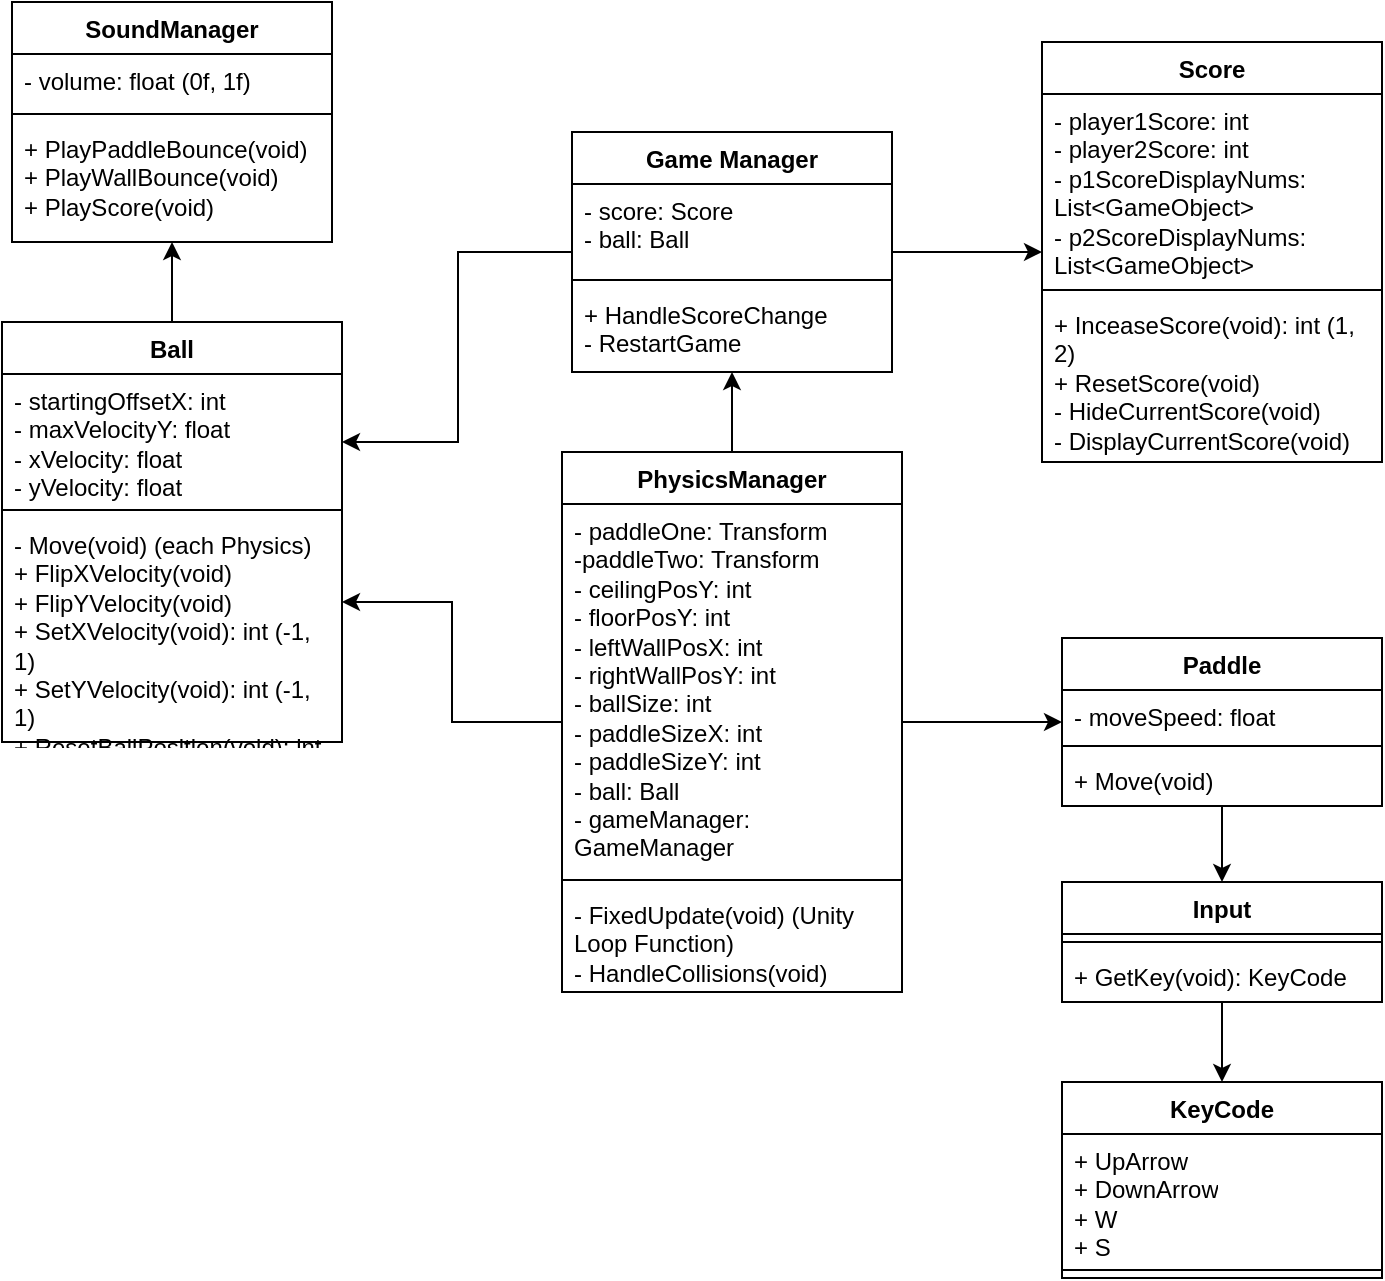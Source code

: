 <mxfile version="23.1.5" type="device">
  <diagram name="Page-1" id="hOQSt2M8NXj7ab4ly8Tu">
    <mxGraphModel dx="2074" dy="734" grid="1" gridSize="10" guides="1" tooltips="1" connect="1" arrows="1" fold="1" page="1" pageScale="1" pageWidth="850" pageHeight="1100" math="0" shadow="0">
      <root>
        <mxCell id="0" />
        <mxCell id="1" parent="0" />
        <mxCell id="CWXw3qoEPfl9kFRMAjqj-16" style="edgeStyle=orthogonalEdgeStyle;rounded=0;orthogonalLoop=1;jettySize=auto;html=1;startArrow=classic;startFill=1;endArrow=none;endFill=0;" parent="1" source="CWXw3qoEPfl9kFRMAjqj-8" target="CWXw3qoEPfl9kFRMAjqj-17" edge="1">
          <mxGeometry relative="1" as="geometry">
            <mxPoint x="150" y="300" as="targetPoint" />
          </mxGeometry>
        </mxCell>
        <mxCell id="JSUQE9OYRCIfizvlQPL--5" style="edgeStyle=orthogonalEdgeStyle;rounded=0;orthogonalLoop=1;jettySize=auto;html=1;" edge="1" parent="1" source="CWXw3qoEPfl9kFRMAjqj-8" target="JSUQE9OYRCIfizvlQPL--1">
          <mxGeometry relative="1" as="geometry" />
        </mxCell>
        <mxCell id="CWXw3qoEPfl9kFRMAjqj-8" value="Input" style="swimlane;fontStyle=1;align=center;verticalAlign=top;childLayout=stackLayout;horizontal=1;startSize=26;horizontalStack=0;resizeParent=1;resizeParentMax=0;resizeLast=0;collapsible=1;marginBottom=0;whiteSpace=wrap;html=1;" parent="1" vertex="1">
          <mxGeometry x="600" y="620" width="160" height="60" as="geometry" />
        </mxCell>
        <mxCell id="CWXw3qoEPfl9kFRMAjqj-10" value="" style="line;strokeWidth=1;fillColor=none;align=left;verticalAlign=middle;spacingTop=-1;spacingLeft=3;spacingRight=3;rotatable=0;labelPosition=right;points=[];portConstraint=eastwest;strokeColor=inherit;" parent="CWXw3qoEPfl9kFRMAjqj-8" vertex="1">
          <mxGeometry y="26" width="160" height="8" as="geometry" />
        </mxCell>
        <mxCell id="CWXw3qoEPfl9kFRMAjqj-11" value="+ GetKey(void): KeyCode" style="text;strokeColor=none;fillColor=none;align=left;verticalAlign=top;spacingLeft=4;spacingRight=4;overflow=hidden;rotatable=0;points=[[0,0.5],[1,0.5]];portConstraint=eastwest;whiteSpace=wrap;html=1;" parent="CWXw3qoEPfl9kFRMAjqj-8" vertex="1">
          <mxGeometry y="34" width="160" height="26" as="geometry" />
        </mxCell>
        <mxCell id="CWXw3qoEPfl9kFRMAjqj-17" value="Paddle" style="swimlane;fontStyle=1;align=center;verticalAlign=top;childLayout=stackLayout;horizontal=1;startSize=26;horizontalStack=0;resizeParent=1;resizeParentMax=0;resizeLast=0;collapsible=1;marginBottom=0;whiteSpace=wrap;html=1;" parent="1" vertex="1">
          <mxGeometry x="600" y="498" width="160" height="84" as="geometry" />
        </mxCell>
        <mxCell id="CWXw3qoEPfl9kFRMAjqj-18" value="- moveSpeed: float" style="text;strokeColor=none;fillColor=none;align=left;verticalAlign=top;spacingLeft=4;spacingRight=4;overflow=hidden;rotatable=0;points=[[0,0.5],[1,0.5]];portConstraint=eastwest;whiteSpace=wrap;html=1;" parent="CWXw3qoEPfl9kFRMAjqj-17" vertex="1">
          <mxGeometry y="26" width="160" height="24" as="geometry" />
        </mxCell>
        <mxCell id="CWXw3qoEPfl9kFRMAjqj-19" value="" style="line;strokeWidth=1;fillColor=none;align=left;verticalAlign=middle;spacingTop=-1;spacingLeft=3;spacingRight=3;rotatable=0;labelPosition=right;points=[];portConstraint=eastwest;strokeColor=inherit;" parent="CWXw3qoEPfl9kFRMAjqj-17" vertex="1">
          <mxGeometry y="50" width="160" height="8" as="geometry" />
        </mxCell>
        <mxCell id="CWXw3qoEPfl9kFRMAjqj-20" value="&lt;div&gt;+ Move(void)&lt;br&gt;&lt;/div&gt;" style="text;strokeColor=none;fillColor=none;align=left;verticalAlign=top;spacingLeft=4;spacingRight=4;overflow=hidden;rotatable=0;points=[[0,0.5],[1,0.5]];portConstraint=eastwest;whiteSpace=wrap;html=1;" parent="CWXw3qoEPfl9kFRMAjqj-17" vertex="1">
          <mxGeometry y="58" width="160" height="26" as="geometry" />
        </mxCell>
        <mxCell id="JSUQE9OYRCIfizvlQPL--13" style="edgeStyle=orthogonalEdgeStyle;rounded=0;orthogonalLoop=1;jettySize=auto;html=1;" edge="1" parent="1" source="CWXw3qoEPfl9kFRMAjqj-21" target="JSUQE9OYRCIfizvlQPL--9">
          <mxGeometry relative="1" as="geometry" />
        </mxCell>
        <mxCell id="CWXw3qoEPfl9kFRMAjqj-21" value="Ball" style="swimlane;fontStyle=1;align=center;verticalAlign=top;childLayout=stackLayout;horizontal=1;startSize=26;horizontalStack=0;resizeParent=1;resizeParentMax=0;resizeLast=0;collapsible=1;marginBottom=0;whiteSpace=wrap;html=1;" parent="1" vertex="1">
          <mxGeometry x="70" y="340" width="170" height="210" as="geometry" />
        </mxCell>
        <mxCell id="CWXw3qoEPfl9kFRMAjqj-22" value="&lt;div&gt;- startingOffsetX: int&lt;/div&gt;&lt;div&gt;- maxVelocityY: float&lt;/div&gt;&lt;div&gt;- xVelocity: float&lt;/div&gt;&lt;div&gt;- yVelocity: float&lt;br&gt;&lt;/div&gt;" style="text;strokeColor=none;fillColor=none;align=left;verticalAlign=top;spacingLeft=4;spacingRight=4;overflow=hidden;rotatable=0;points=[[0,0.5],[1,0.5]];portConstraint=eastwest;whiteSpace=wrap;html=1;" parent="CWXw3qoEPfl9kFRMAjqj-21" vertex="1">
          <mxGeometry y="26" width="170" height="64" as="geometry" />
        </mxCell>
        <mxCell id="CWXw3qoEPfl9kFRMAjqj-23" value="" style="line;strokeWidth=1;fillColor=none;align=left;verticalAlign=middle;spacingTop=-1;spacingLeft=3;spacingRight=3;rotatable=0;labelPosition=right;points=[];portConstraint=eastwest;strokeColor=inherit;" parent="CWXw3qoEPfl9kFRMAjqj-21" vertex="1">
          <mxGeometry y="90" width="170" height="8" as="geometry" />
        </mxCell>
        <mxCell id="CWXw3qoEPfl9kFRMAjqj-24" value="&lt;div&gt;- Move(void) (each Physics)&lt;br&gt;&lt;/div&gt;&lt;div&gt;+ FlipXVelocity(void)&lt;/div&gt;&lt;div&gt;+ FlipYVelocity(void)&lt;/div&gt;&lt;div&gt;+ SetXVelocity(void): int (-1, 1)&lt;/div&gt;&lt;div&gt;+ SetYVelocity(void): int (-1, 1)&lt;br&gt;&lt;/div&gt;&lt;div&gt;+ ResetBallPosition(void): int (1, 2)&lt;br&gt;&lt;/div&gt;" style="text;strokeColor=none;fillColor=none;align=left;verticalAlign=top;spacingLeft=4;spacingRight=4;overflow=hidden;rotatable=0;points=[[0,0.5],[1,0.5]];portConstraint=eastwest;whiteSpace=wrap;html=1;" parent="CWXw3qoEPfl9kFRMAjqj-21" vertex="1">
          <mxGeometry y="98" width="170" height="112" as="geometry" />
        </mxCell>
        <mxCell id="CWXw3qoEPfl9kFRMAjqj-31" value="&lt;div&gt;Score&lt;/div&gt;" style="swimlane;fontStyle=1;align=center;verticalAlign=top;childLayout=stackLayout;horizontal=1;startSize=26;horizontalStack=0;resizeParent=1;resizeParentMax=0;resizeLast=0;collapsible=1;marginBottom=0;whiteSpace=wrap;html=1;" parent="1" vertex="1">
          <mxGeometry x="590" y="200" width="170" height="210" as="geometry" />
        </mxCell>
        <mxCell id="CWXw3qoEPfl9kFRMAjqj-32" value="&lt;div&gt;- player1Score: int&lt;br&gt;&lt;/div&gt;&lt;div&gt;- player2Score: int&lt;br&gt;&lt;/div&gt;&lt;div&gt;- p1ScoreDisplayNums: List&amp;lt;GameObject&amp;gt;&lt;br&gt;&lt;/div&gt;&lt;div&gt;- p2ScoreDisplayNums: List&amp;lt;GameObject&amp;gt;&lt;br&gt;&lt;/div&gt;" style="text;strokeColor=none;fillColor=none;align=left;verticalAlign=top;spacingLeft=4;spacingRight=4;overflow=hidden;rotatable=0;points=[[0,0.5],[1,0.5]];portConstraint=eastwest;whiteSpace=wrap;html=1;" parent="CWXw3qoEPfl9kFRMAjqj-31" vertex="1">
          <mxGeometry y="26" width="170" height="94" as="geometry" />
        </mxCell>
        <mxCell id="CWXw3qoEPfl9kFRMAjqj-33" value="" style="line;strokeWidth=1;fillColor=none;align=left;verticalAlign=middle;spacingTop=-1;spacingLeft=3;spacingRight=3;rotatable=0;labelPosition=right;points=[];portConstraint=eastwest;strokeColor=inherit;" parent="CWXw3qoEPfl9kFRMAjqj-31" vertex="1">
          <mxGeometry y="120" width="170" height="8" as="geometry" />
        </mxCell>
        <mxCell id="CWXw3qoEPfl9kFRMAjqj-34" value="&lt;div&gt;+ InceaseScore(void): int (1, 2)&lt;/div&gt;&lt;div&gt;+ ResetScore(void)&lt;br&gt;&lt;/div&gt;&lt;div&gt;- HideCurrentScore(void)&lt;/div&gt;&lt;div&gt;- DisplayCurrentScore(void)&lt;br&gt;&lt;/div&gt;" style="text;strokeColor=none;fillColor=none;align=left;verticalAlign=top;spacingLeft=4;spacingRight=4;overflow=hidden;rotatable=0;points=[[0,0.5],[1,0.5]];portConstraint=eastwest;whiteSpace=wrap;html=1;" parent="CWXw3qoEPfl9kFRMAjqj-31" vertex="1">
          <mxGeometry y="128" width="170" height="82" as="geometry" />
        </mxCell>
        <mxCell id="-7gD5l3dirjuhuBh_b0H-8" style="edgeStyle=orthogonalEdgeStyle;rounded=0;orthogonalLoop=1;jettySize=auto;html=1;" parent="1" source="CWXw3qoEPfl9kFRMAjqj-36" target="-7gD5l3dirjuhuBh_b0H-1" edge="1">
          <mxGeometry relative="1" as="geometry" />
        </mxCell>
        <mxCell id="JSUQE9OYRCIfizvlQPL--6" style="edgeStyle=orthogonalEdgeStyle;rounded=0;orthogonalLoop=1;jettySize=auto;html=1;" edge="1" parent="1" source="CWXw3qoEPfl9kFRMAjqj-36" target="CWXw3qoEPfl9kFRMAjqj-17">
          <mxGeometry relative="1" as="geometry" />
        </mxCell>
        <mxCell id="JSUQE9OYRCIfizvlQPL--15" style="edgeStyle=orthogonalEdgeStyle;rounded=0;orthogonalLoop=1;jettySize=auto;html=1;" edge="1" parent="1" source="CWXw3qoEPfl9kFRMAjqj-36" target="CWXw3qoEPfl9kFRMAjqj-21">
          <mxGeometry relative="1" as="geometry">
            <Array as="points">
              <mxPoint x="295" y="540" />
              <mxPoint x="295" y="480" />
            </Array>
          </mxGeometry>
        </mxCell>
        <mxCell id="CWXw3qoEPfl9kFRMAjqj-36" value="&lt;div&gt;PhysicsManager&lt;/div&gt;" style="swimlane;fontStyle=1;align=center;verticalAlign=top;childLayout=stackLayout;horizontal=1;startSize=26;horizontalStack=0;resizeParent=1;resizeParentMax=0;resizeLast=0;collapsible=1;marginBottom=0;whiteSpace=wrap;html=1;" parent="1" vertex="1">
          <mxGeometry x="350" y="405" width="170" height="270" as="geometry" />
        </mxCell>
        <mxCell id="CWXw3qoEPfl9kFRMAjqj-37" value="&lt;div&gt;- paddleOne: Transform&lt;/div&gt;&lt;div&gt;-paddleTwo: Transform&lt;br&gt;&lt;/div&gt;&lt;div&gt;- ceilingPosY: int&lt;/div&gt;&lt;div&gt;- floorPosY: int&lt;br&gt;&lt;/div&gt;&lt;div&gt;- leftWallPosX: int&lt;/div&gt;&lt;div&gt;- rightWallPosY: int&lt;br&gt;&lt;/div&gt;&lt;div&gt;- ballSize: int&lt;br&gt;&lt;/div&gt;&lt;div&gt;- paddleSizeX: int&lt;/div&gt;&lt;div&gt;- paddleSizeY: int&lt;/div&gt;&lt;div&gt;- ball: Ball&lt;br&gt;&lt;/div&gt;&lt;div&gt;- gameManager: GameManager&lt;br&gt;&lt;/div&gt;" style="text;strokeColor=none;fillColor=none;align=left;verticalAlign=top;spacingLeft=4;spacingRight=4;overflow=hidden;rotatable=0;points=[[0,0.5],[1,0.5]];portConstraint=eastwest;whiteSpace=wrap;html=1;" parent="CWXw3qoEPfl9kFRMAjqj-36" vertex="1">
          <mxGeometry y="26" width="170" height="184" as="geometry" />
        </mxCell>
        <mxCell id="CWXw3qoEPfl9kFRMAjqj-38" value="" style="line;strokeWidth=1;fillColor=none;align=left;verticalAlign=middle;spacingTop=-1;spacingLeft=3;spacingRight=3;rotatable=0;labelPosition=right;points=[];portConstraint=eastwest;strokeColor=inherit;" parent="CWXw3qoEPfl9kFRMAjqj-36" vertex="1">
          <mxGeometry y="210" width="170" height="8" as="geometry" />
        </mxCell>
        <mxCell id="CWXw3qoEPfl9kFRMAjqj-39" value="&lt;div&gt;- FixedUpdate(void) (Unity Loop Function)&lt;br&gt;&lt;/div&gt;&lt;div&gt;- HandleCollisions(void)&lt;/div&gt;" style="text;strokeColor=none;fillColor=none;align=left;verticalAlign=top;spacingLeft=4;spacingRight=4;overflow=hidden;rotatable=0;points=[[0,0.5],[1,0.5]];portConstraint=eastwest;whiteSpace=wrap;html=1;" parent="CWXw3qoEPfl9kFRMAjqj-36" vertex="1">
          <mxGeometry y="218" width="170" height="52" as="geometry" />
        </mxCell>
        <mxCell id="-7gD5l3dirjuhuBh_b0H-6" style="edgeStyle=orthogonalEdgeStyle;rounded=0;orthogonalLoop=1;jettySize=auto;html=1;" parent="1" source="-7gD5l3dirjuhuBh_b0H-1" target="CWXw3qoEPfl9kFRMAjqj-31" edge="1">
          <mxGeometry relative="1" as="geometry" />
        </mxCell>
        <mxCell id="JSUQE9OYRCIfizvlQPL--16" style="edgeStyle=orthogonalEdgeStyle;rounded=0;orthogonalLoop=1;jettySize=auto;html=1;" edge="1" parent="1" source="-7gD5l3dirjuhuBh_b0H-1" target="CWXw3qoEPfl9kFRMAjqj-21">
          <mxGeometry relative="1" as="geometry">
            <Array as="points">
              <mxPoint x="298" y="305" />
              <mxPoint x="298" y="400" />
            </Array>
          </mxGeometry>
        </mxCell>
        <mxCell id="-7gD5l3dirjuhuBh_b0H-1" value="Game Manager" style="swimlane;fontStyle=1;align=center;verticalAlign=top;childLayout=stackLayout;horizontal=1;startSize=26;horizontalStack=0;resizeParent=1;resizeParentMax=0;resizeLast=0;collapsible=1;marginBottom=0;whiteSpace=wrap;html=1;" parent="1" vertex="1">
          <mxGeometry x="355" y="245" width="160" height="120" as="geometry" />
        </mxCell>
        <mxCell id="-7gD5l3dirjuhuBh_b0H-2" value="&lt;div&gt;- score: Score&lt;br&gt;&lt;/div&gt;&lt;div&gt;- ball: Ball&lt;/div&gt;" style="text;strokeColor=none;fillColor=none;align=left;verticalAlign=top;spacingLeft=4;spacingRight=4;overflow=hidden;rotatable=0;points=[[0,0.5],[1,0.5]];portConstraint=eastwest;whiteSpace=wrap;html=1;" parent="-7gD5l3dirjuhuBh_b0H-1" vertex="1">
          <mxGeometry y="26" width="160" height="44" as="geometry" />
        </mxCell>
        <mxCell id="-7gD5l3dirjuhuBh_b0H-3" value="" style="line;strokeWidth=1;fillColor=none;align=left;verticalAlign=middle;spacingTop=-1;spacingLeft=3;spacingRight=3;rotatable=0;labelPosition=right;points=[];portConstraint=eastwest;strokeColor=inherit;" parent="-7gD5l3dirjuhuBh_b0H-1" vertex="1">
          <mxGeometry y="70" width="160" height="8" as="geometry" />
        </mxCell>
        <mxCell id="-7gD5l3dirjuhuBh_b0H-4" value="&lt;div&gt;+ HandleScoreChange&lt;/div&gt;&lt;div&gt;- RestartGame&lt;br&gt;&lt;/div&gt;" style="text;strokeColor=none;fillColor=none;align=left;verticalAlign=top;spacingLeft=4;spacingRight=4;overflow=hidden;rotatable=0;points=[[0,0.5],[1,0.5]];portConstraint=eastwest;whiteSpace=wrap;html=1;" parent="-7gD5l3dirjuhuBh_b0H-1" vertex="1">
          <mxGeometry y="78" width="160" height="42" as="geometry" />
        </mxCell>
        <mxCell id="JSUQE9OYRCIfizvlQPL--1" value="KeyCode" style="swimlane;fontStyle=1;align=center;verticalAlign=top;childLayout=stackLayout;horizontal=1;startSize=26;horizontalStack=0;resizeParent=1;resizeParentMax=0;resizeLast=0;collapsible=1;marginBottom=0;whiteSpace=wrap;html=1;" vertex="1" parent="1">
          <mxGeometry x="600" y="720" width="160" height="98" as="geometry" />
        </mxCell>
        <mxCell id="JSUQE9OYRCIfizvlQPL--2" value="&lt;div&gt;+ UpArrow&lt;/div&gt;&lt;div&gt;+ DownArrow&lt;/div&gt;&lt;div&gt;+ W&lt;/div&gt;&lt;div&gt;+ S&lt;br&gt;&lt;/div&gt;" style="text;strokeColor=none;fillColor=none;align=left;verticalAlign=top;spacingLeft=4;spacingRight=4;overflow=hidden;rotatable=0;points=[[0,0.5],[1,0.5]];portConstraint=eastwest;whiteSpace=wrap;html=1;" vertex="1" parent="JSUQE9OYRCIfizvlQPL--1">
          <mxGeometry y="26" width="160" height="64" as="geometry" />
        </mxCell>
        <mxCell id="JSUQE9OYRCIfizvlQPL--3" value="" style="line;strokeWidth=1;fillColor=none;align=left;verticalAlign=middle;spacingTop=-1;spacingLeft=3;spacingRight=3;rotatable=0;labelPosition=right;points=[];portConstraint=eastwest;strokeColor=inherit;" vertex="1" parent="JSUQE9OYRCIfizvlQPL--1">
          <mxGeometry y="90" width="160" height="8" as="geometry" />
        </mxCell>
        <mxCell id="JSUQE9OYRCIfizvlQPL--9" value="SoundManager" style="swimlane;fontStyle=1;align=center;verticalAlign=top;childLayout=stackLayout;horizontal=1;startSize=26;horizontalStack=0;resizeParent=1;resizeParentMax=0;resizeLast=0;collapsible=1;marginBottom=0;whiteSpace=wrap;html=1;" vertex="1" parent="1">
          <mxGeometry x="75" y="180" width="160" height="120" as="geometry" />
        </mxCell>
        <mxCell id="JSUQE9OYRCIfizvlQPL--10" value="- volume: float (0f, 1f)" style="text;strokeColor=none;fillColor=none;align=left;verticalAlign=top;spacingLeft=4;spacingRight=4;overflow=hidden;rotatable=0;points=[[0,0.5],[1,0.5]];portConstraint=eastwest;whiteSpace=wrap;html=1;" vertex="1" parent="JSUQE9OYRCIfizvlQPL--9">
          <mxGeometry y="26" width="160" height="26" as="geometry" />
        </mxCell>
        <mxCell id="JSUQE9OYRCIfizvlQPL--11" value="" style="line;strokeWidth=1;fillColor=none;align=left;verticalAlign=middle;spacingTop=-1;spacingLeft=3;spacingRight=3;rotatable=0;labelPosition=right;points=[];portConstraint=eastwest;strokeColor=inherit;" vertex="1" parent="JSUQE9OYRCIfizvlQPL--9">
          <mxGeometry y="52" width="160" height="8" as="geometry" />
        </mxCell>
        <mxCell id="JSUQE9OYRCIfizvlQPL--12" value="&lt;div&gt;+ PlayPaddleBounce(void)&lt;/div&gt;&lt;div&gt;+ PlayWallBounce(void)&lt;br&gt;&lt;/div&gt;&lt;div&gt;+ PlayScore(void)&lt;br&gt;&lt;/div&gt;" style="text;strokeColor=none;fillColor=none;align=left;verticalAlign=top;spacingLeft=4;spacingRight=4;overflow=hidden;rotatable=0;points=[[0,0.5],[1,0.5]];portConstraint=eastwest;whiteSpace=wrap;html=1;" vertex="1" parent="JSUQE9OYRCIfizvlQPL--9">
          <mxGeometry y="60" width="160" height="60" as="geometry" />
        </mxCell>
      </root>
    </mxGraphModel>
  </diagram>
</mxfile>
